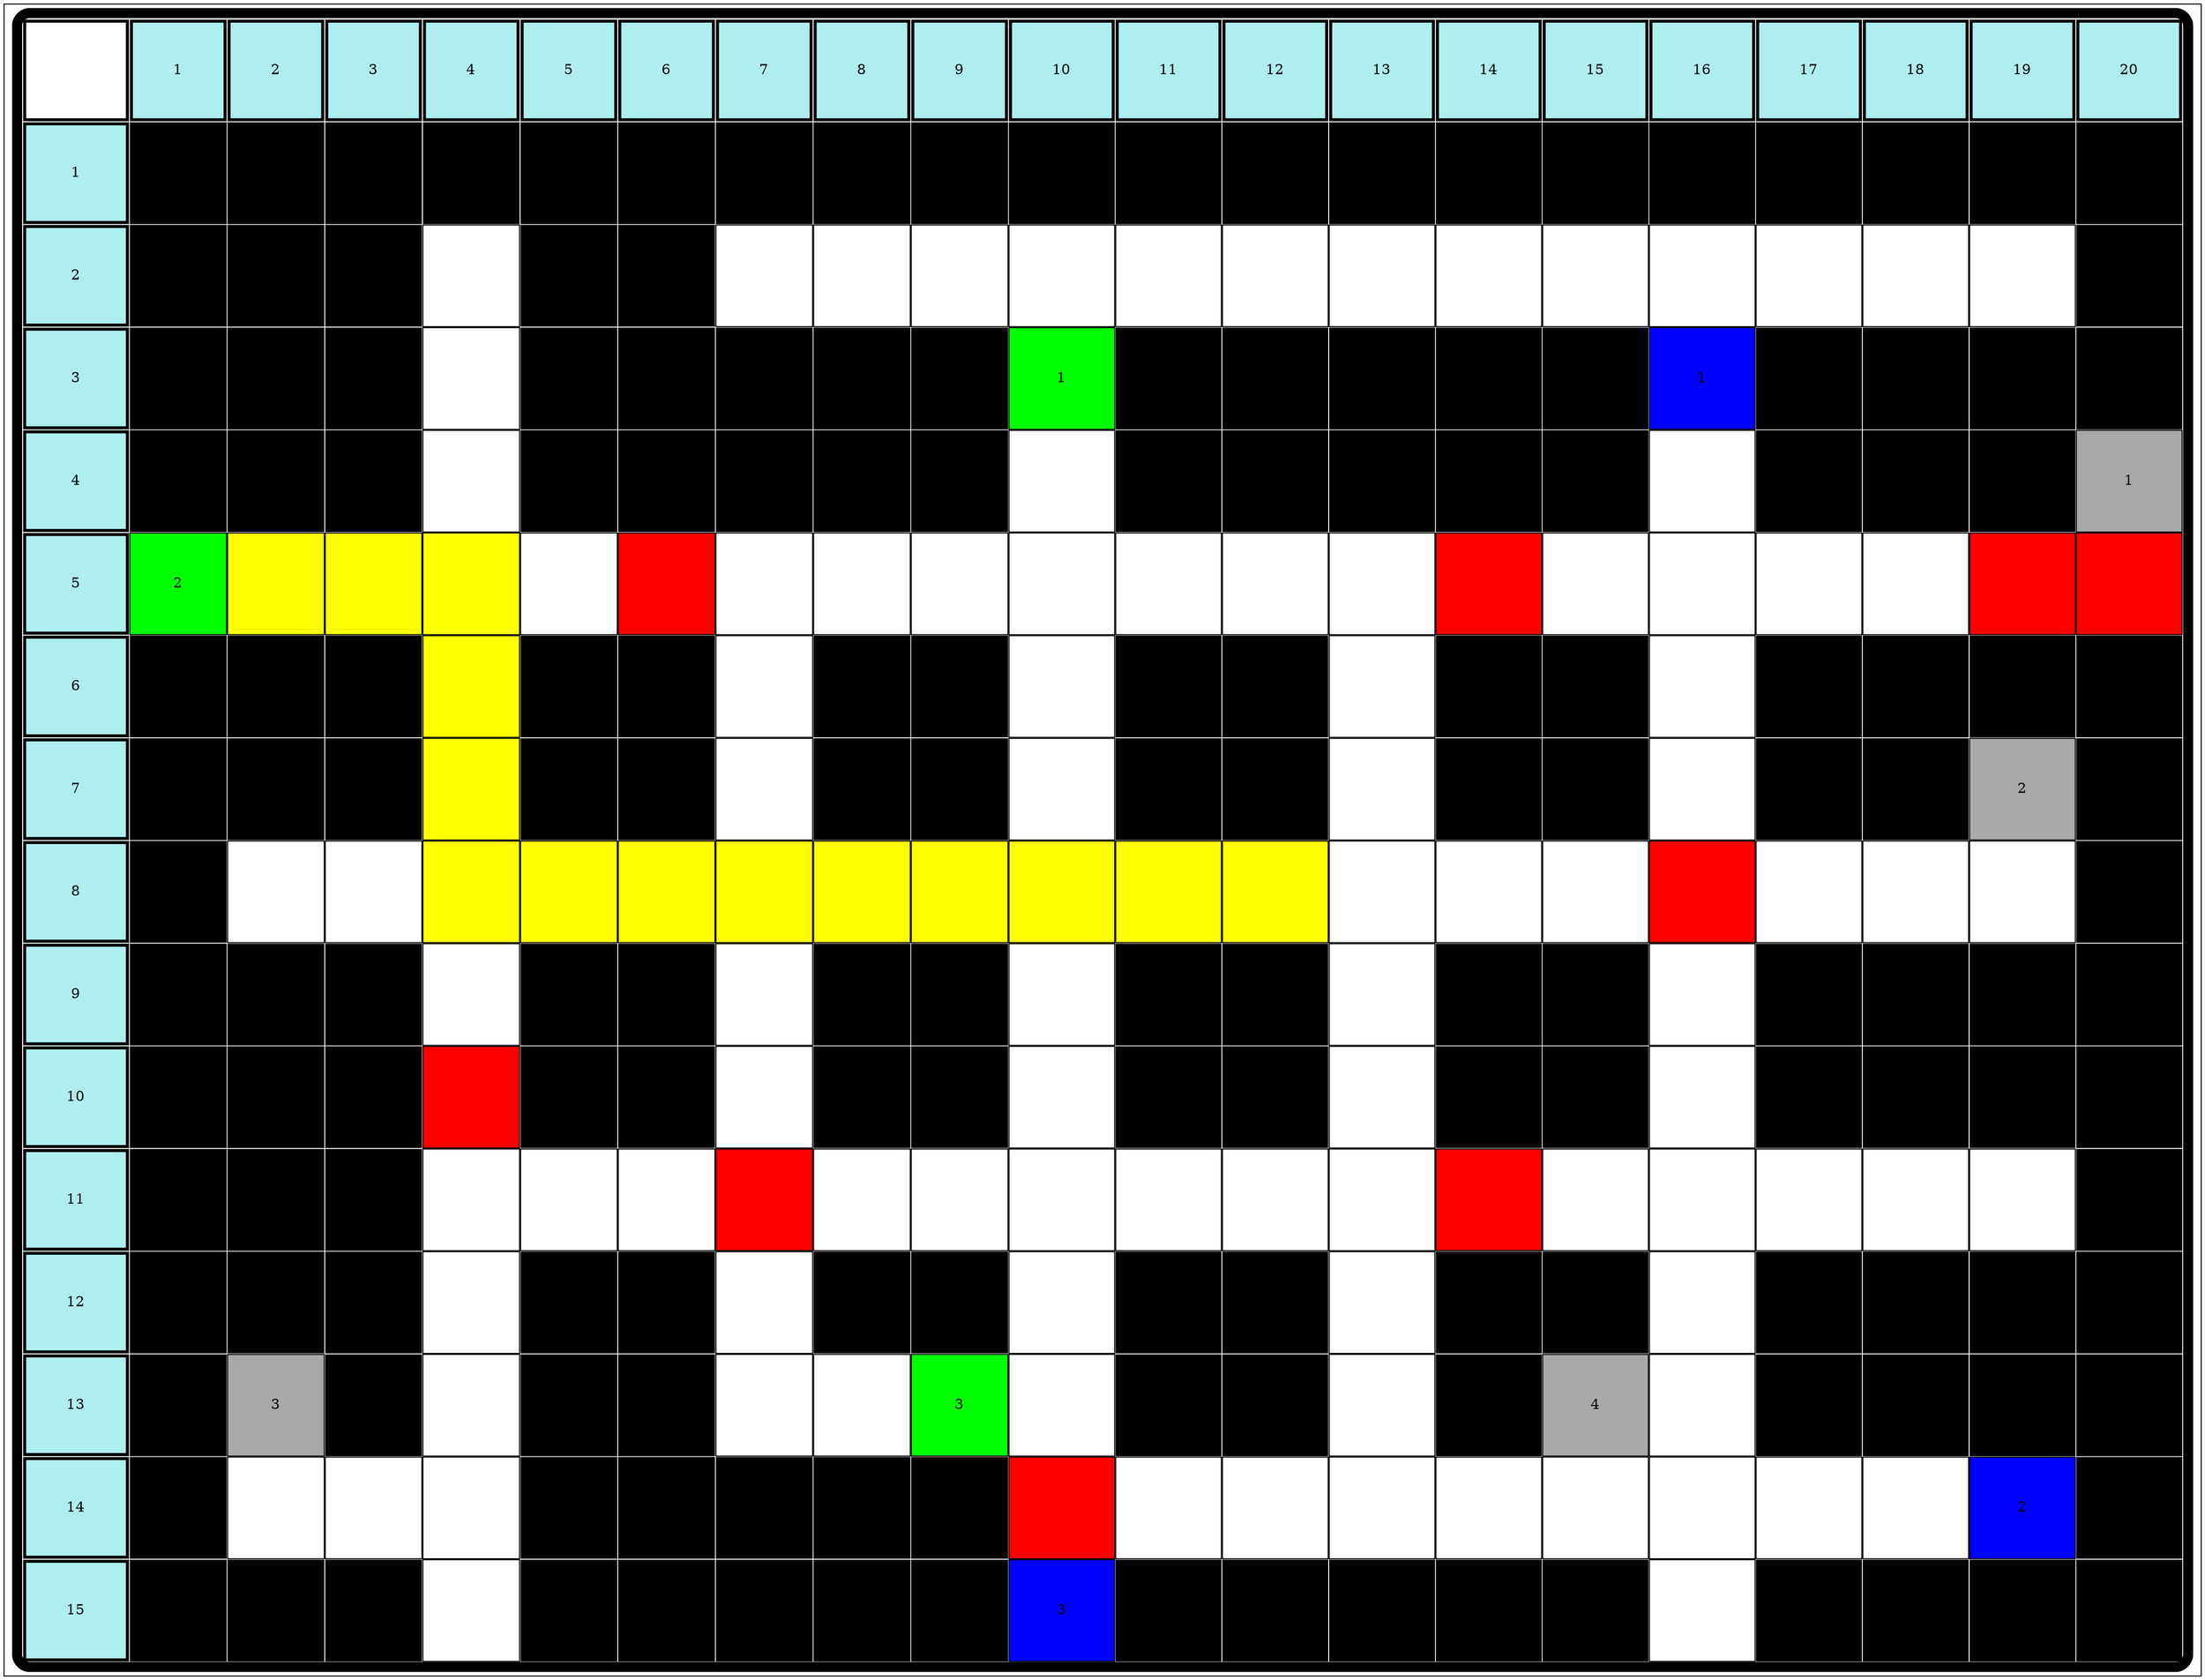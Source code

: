 graph 33 {
	tab [label=<<TABLE  border="10" cellspacing="1" cellpadding="40" style="rounded"><TR><TD border="3"  height="40"></TD><TD border="3"  height="40" bgcolor = "PaleTurquoise" >1</TD><TD border="3"  height="40" bgcolor = "PaleTurquoise" >2</TD><TD border="3"  height="40" bgcolor = "PaleTurquoise" >3</TD><TD border="3"  height="40" bgcolor = "PaleTurquoise" >4</TD><TD border="3"  height="40" bgcolor = "PaleTurquoise" >5</TD><TD border="3"  height="40" bgcolor = "PaleTurquoise" >6</TD><TD border="3"  height="40" bgcolor = "PaleTurquoise" >7</TD><TD border="3"  height="40" bgcolor = "PaleTurquoise" >8</TD><TD border="3"  height="40" bgcolor = "PaleTurquoise" >9</TD><TD border="3"  height="40" bgcolor = "PaleTurquoise" >10</TD><TD border="3"  height="40" bgcolor = "PaleTurquoise" >11</TD><TD border="3"  height="40" bgcolor = "PaleTurquoise" >12</TD><TD border="3"  height="40" bgcolor = "PaleTurquoise" >13</TD><TD border="3"  height="40" bgcolor = "PaleTurquoise" >14</TD><TD border="3"  height="40" bgcolor = "PaleTurquoise" >15</TD><TD border="3"  height="40" bgcolor = "PaleTurquoise" >16</TD><TD border="3"  height="40" bgcolor = "PaleTurquoise" >17</TD><TD border="3"  height="40" bgcolor = "PaleTurquoise" >18</TD><TD border="3"  height="40" bgcolor = "PaleTurquoise" >19</TD><TD border="3"  height="40" bgcolor = "PaleTurquoise" >20</TD></TR><TR><TD border="3"  height="40" bgcolor = "PaleTurquoise">1</TD><TD  border="3"  height="40" bgcolor="black"></TD><TD  border="3"  height="40" bgcolor="black"></TD><TD  border="3"  height="40" bgcolor="black"></TD><TD  border="3"  height="40" bgcolor="black"></TD><TD  border="3"  height="40" bgcolor="black"></TD><TD  border="3"  height="40" bgcolor="black"></TD><TD  border="3"  height="40" bgcolor="black"></TD><TD  border="3"  height="40" bgcolor="black"></TD><TD  border="3"  height="40" bgcolor="black"></TD><TD  border="3"  height="40" bgcolor="black"></TD><TD  border="3"  height="40" bgcolor="black"></TD><TD  border="3"  height="40" bgcolor="black"></TD><TD  border="3"  height="40" bgcolor="black"></TD><TD  border="3"  height="40" bgcolor="black"></TD><TD  border="3"  height="40" bgcolor="black"></TD><TD  border="3"  height="40" bgcolor="black"></TD><TD  border="3"  height="40" bgcolor="black"></TD><TD  border="3"  height="40" bgcolor="black"></TD><TD  border="3"  height="40" bgcolor="black"></TD><TD  border="3"  height="40" bgcolor="black"></TD></TR><TR><TD border="3"  height="40" bgcolor = "PaleTurquoise">2</TD><TD  border="3"  height="40" bgcolor="black"></TD><TD  border="3"  height="40" bgcolor="black"></TD><TD  border="3"  height="40" bgcolor="black"></TD><TD  border="1"  height="40" bgcolor="white"></TD><TD  border="3"  height="40" bgcolor="black"></TD><TD  border="3"  height="40" bgcolor="black"></TD><TD  border="1"  height="40" bgcolor="white"></TD><TD  border="1"  height="40" bgcolor="white"></TD><TD  border="1"  height="40" bgcolor="white"></TD><TD  border="1"  height="40" bgcolor="white"></TD><TD  border="1"  height="40" bgcolor="white"></TD><TD  border="1"  height="40" bgcolor="white"></TD><TD  border="1"  height="40" bgcolor="white"></TD><TD  border="1"  height="40" bgcolor="white"></TD><TD  border="1"  height="40" bgcolor="white"></TD><TD  border="1"  height="40" bgcolor="white"></TD><TD  border="1"  height="40" bgcolor="white"></TD><TD  border="1"  height="40" bgcolor="white"></TD><TD  border="1"  height="40" bgcolor="white"></TD><TD  border="3"  height="40" bgcolor="black"></TD></TR><TR><TD border="3"  height="40" bgcolor = "PaleTurquoise">3</TD><TD  border="3"  height="40" bgcolor="black"></TD><TD  border="3"  height="40" bgcolor="black"></TD><TD  border="3"  height="40" bgcolor="black"></TD><TD  border="1"  height="40" bgcolor="white"></TD><TD  border="3"  height="40" bgcolor="black"></TD><TD  border="3"  height="40" bgcolor="black"></TD><TD  border="3"  height="40" bgcolor="black"></TD><TD  border="3"  height="40" bgcolor="black"></TD><TD  border="3"  height="40" bgcolor="black"></TD><TD  border="1"  height="40" bgcolor="green">1</TD><TD  border="3"  height="40" bgcolor="black"></TD><TD  border="3"  height="40" bgcolor="black"></TD><TD  border="3"  height="40" bgcolor="black"></TD><TD  border="3"  height="40" bgcolor="black"></TD><TD  border="3"  height="40" bgcolor="black"></TD><TD  border="1"  height="40" bgcolor="blue">1</TD><TD  border="3"  height="40" bgcolor="black"></TD><TD  border="3"  height="40" bgcolor="black"></TD><TD  border="3"  height="40" bgcolor="black"></TD><TD  border="3"  height="40" bgcolor="black"></TD></TR><TR><TD border="3"  height="40" bgcolor = "PaleTurquoise">4</TD><TD  border="3"  height="40" bgcolor="black"></TD><TD  border="3"  height="40" bgcolor="black"></TD><TD  border="3"  height="40" bgcolor="black"></TD><TD  border="1"  height="40" bgcolor="white"></TD><TD  border="3"  height="40" bgcolor="black"></TD><TD  border="3"  height="40" bgcolor="black"></TD><TD  border="3"  height="40" bgcolor="black"></TD><TD  border="3"  height="40" bgcolor="black"></TD><TD  border="3"  height="40" bgcolor="black"></TD><TD  border="1"  height="40" bgcolor="white"></TD><TD  border="3"  height="40" bgcolor="black"></TD><TD  border="3"  height="40" bgcolor="black"></TD><TD  border="3"  height="40" bgcolor="black"></TD><TD  border="3"  height="40" bgcolor="black"></TD><TD  border="3"  height="40" bgcolor="black"></TD><TD  border="1"  height="40" bgcolor="white"></TD><TD  border="3"  height="40" bgcolor="black"></TD><TD  border="3"  height="40" bgcolor="black"></TD><TD  border="3"  height="40" bgcolor="black"></TD><TD  border="1"  height="40" bgcolor="darkgray">1</TD></TR><TR><TD border="3"  height="40" bgcolor = "PaleTurquoise">5</TD><TD  border="1"  height="40" bgcolor="green">2</TD><TD  border="1"  height="40" bgcolor="yellow"></TD><TD  border="1"  height="40" bgcolor="yellow"></TD><TD  border="1"  height="40" bgcolor="yellow"></TD><TD  border="1"  height="40" bgcolor="white"></TD><TD  border="1"  height="40" bgcolor="red"></TD><TD  border="1"  height="40" bgcolor="white"></TD><TD  border="1"  height="40" bgcolor="white"></TD><TD  border="1"  height="40" bgcolor="white"></TD><TD  border="1"  height="40" bgcolor="white"></TD><TD  border="1"  height="40" bgcolor="white"></TD><TD  border="1"  height="40" bgcolor="white"></TD><TD  border="1"  height="40" bgcolor="white"></TD><TD  border="1"  height="40" bgcolor="red"></TD><TD  border="1"  height="40" bgcolor="white"></TD><TD  border="1"  height="40" bgcolor="white"></TD><TD  border="1"  height="40" bgcolor="white"></TD><TD  border="1"  height="40" bgcolor="white"></TD><TD  border="1"  height="40" bgcolor="red"></TD><TD  border="1"  height="40" bgcolor="red"></TD></TR><TR><TD border="3"  height="40" bgcolor = "PaleTurquoise">6</TD><TD  border="3"  height="40" bgcolor="black"></TD><TD  border="3"  height="40" bgcolor="black"></TD><TD  border="3"  height="40" bgcolor="black"></TD><TD  border="1"  height="40" bgcolor="yellow"></TD><TD  border="3"  height="40" bgcolor="black"></TD><TD  border="3"  height="40" bgcolor="black"></TD><TD  border="1"  height="40" bgcolor="white"></TD><TD  border="3"  height="40" bgcolor="black"></TD><TD  border="3"  height="40" bgcolor="black"></TD><TD  border="1"  height="40" bgcolor="white"></TD><TD  border="3"  height="40" bgcolor="black"></TD><TD  border="3"  height="40" bgcolor="black"></TD><TD  border="1"  height="40" bgcolor="white"></TD><TD  border="3"  height="40" bgcolor="black"></TD><TD  border="3"  height="40" bgcolor="black"></TD><TD  border="1"  height="40" bgcolor="white"></TD><TD  border="3"  height="40" bgcolor="black"></TD><TD  border="3"  height="40" bgcolor="black"></TD><TD  border="3"  height="40" bgcolor="black"></TD><TD  border="3"  height="40" bgcolor="black"></TD></TR><TR><TD border="3"  height="40" bgcolor = "PaleTurquoise">7</TD><TD  border="3"  height="40" bgcolor="black"></TD><TD  border="3"  height="40" bgcolor="black"></TD><TD  border="3"  height="40" bgcolor="black"></TD><TD  border="1"  height="40" bgcolor="yellow"></TD><TD  border="3"  height="40" bgcolor="black"></TD><TD  border="3"  height="40" bgcolor="black"></TD><TD  border="1"  height="40" bgcolor="white"></TD><TD  border="3"  height="40" bgcolor="black"></TD><TD  border="3"  height="40" bgcolor="black"></TD><TD  border="1"  height="40" bgcolor="white"></TD><TD  border="3"  height="40" bgcolor="black"></TD><TD  border="3"  height="40" bgcolor="black"></TD><TD  border="1"  height="40" bgcolor="white"></TD><TD  border="3"  height="40" bgcolor="black"></TD><TD  border="3"  height="40" bgcolor="black"></TD><TD  border="1"  height="40" bgcolor="white"></TD><TD  border="3"  height="40" bgcolor="black"></TD><TD  border="3"  height="40" bgcolor="black"></TD><TD  border="1"  height="40" bgcolor="darkgray">2</TD><TD  border="3"  height="40" bgcolor="black"></TD></TR><TR><TD border="3"  height="40" bgcolor = "PaleTurquoise">8</TD><TD  border="3"  height="40" bgcolor="black"></TD><TD  border="1"  height="40" bgcolor="white"></TD><TD  border="1"  height="40" bgcolor="white"></TD><TD  border="1"  height="40" bgcolor="yellow"></TD><TD  border="1"  height="40" bgcolor="yellow"></TD><TD  border="1"  height="40" bgcolor="yellow"></TD><TD  border="1"  height="40" bgcolor="yellow"></TD><TD  border="1"  height="40" bgcolor="yellow"></TD><TD  border="1"  height="40" bgcolor="yellow"></TD><TD  border="1"  height="40" bgcolor="yellow"></TD><TD  border="1"  height="40" bgcolor="yellow"></TD><TD  border="1"  height="40" bgcolor="yellow"></TD><TD  border="1"  height="40" bgcolor="white"></TD><TD  border="1"  height="40" bgcolor="white"></TD><TD  border="1"  height="40" bgcolor="white"></TD><TD  border="1"  height="40" bgcolor="red"></TD><TD  border="1"  height="40" bgcolor="white"></TD><TD  border="1"  height="40" bgcolor="white"></TD><TD  border="1"  height="40" bgcolor="white"></TD><TD  border="3"  height="40" bgcolor="black"></TD></TR><TR><TD border="3"  height="40" bgcolor = "PaleTurquoise">9</TD><TD  border="3"  height="40" bgcolor="black"></TD><TD  border="3"  height="40" bgcolor="black"></TD><TD  border="3"  height="40" bgcolor="black"></TD><TD  border="1"  height="40" bgcolor="white"></TD><TD  border="3"  height="40" bgcolor="black"></TD><TD  border="3"  height="40" bgcolor="black"></TD><TD  border="1"  height="40" bgcolor="white"></TD><TD  border="3"  height="40" bgcolor="black"></TD><TD  border="3"  height="40" bgcolor="black"></TD><TD  border="1"  height="40" bgcolor="white"></TD><TD  border="3"  height="40" bgcolor="black"></TD><TD  border="3"  height="40" bgcolor="black"></TD><TD  border="1"  height="40" bgcolor="white"></TD><TD  border="3"  height="40" bgcolor="black"></TD><TD  border="3"  height="40" bgcolor="black"></TD><TD  border="1"  height="40" bgcolor="white"></TD><TD  border="3"  height="40" bgcolor="black"></TD><TD  border="3"  height="40" bgcolor="black"></TD><TD  border="3"  height="40" bgcolor="black"></TD><TD  border="3"  height="40" bgcolor="black"></TD></TR><TR><TD border="3"  height="40" bgcolor = "PaleTurquoise">10</TD><TD  border="3"  height="40" bgcolor="black"></TD><TD  border="3"  height="40" bgcolor="black"></TD><TD  border="3"  height="40" bgcolor="black"></TD><TD  border="1"  height="40" bgcolor="red"></TD><TD  border="3"  height="40" bgcolor="black"></TD><TD  border="3"  height="40" bgcolor="black"></TD><TD  border="1"  height="40" bgcolor="white"></TD><TD  border="3"  height="40" bgcolor="black"></TD><TD  border="3"  height="40" bgcolor="black"></TD><TD  border="1"  height="40" bgcolor="white"></TD><TD  border="3"  height="40" bgcolor="black"></TD><TD  border="3"  height="40" bgcolor="black"></TD><TD  border="1"  height="40" bgcolor="white"></TD><TD  border="3"  height="40" bgcolor="black"></TD><TD  border="3"  height="40" bgcolor="black"></TD><TD  border="1"  height="40" bgcolor="white"></TD><TD  border="3"  height="40" bgcolor="black"></TD><TD  border="3"  height="40" bgcolor="black"></TD><TD  border="3"  height="40" bgcolor="black"></TD><TD  border="3"  height="40" bgcolor="black"></TD></TR><TR><TD border="3"  height="40" bgcolor = "PaleTurquoise">11</TD><TD  border="3"  height="40" bgcolor="black"></TD><TD  border="3"  height="40" bgcolor="black"></TD><TD  border="3"  height="40" bgcolor="black"></TD><TD  border="1"  height="40" bgcolor="white"></TD><TD  border="1"  height="40" bgcolor="white"></TD><TD  border="1"  height="40" bgcolor="white"></TD><TD  border="1"  height="40" bgcolor="red"></TD><TD  border="1"  height="40" bgcolor="white"></TD><TD  border="1"  height="40" bgcolor="white"></TD><TD  border="1"  height="40" bgcolor="white"></TD><TD  border="1"  height="40" bgcolor="white"></TD><TD  border="1"  height="40" bgcolor="white"></TD><TD  border="1"  height="40" bgcolor="white"></TD><TD  border="1"  height="40" bgcolor="red"></TD><TD  border="1"  height="40" bgcolor="white"></TD><TD  border="1"  height="40" bgcolor="white"></TD><TD  border="1"  height="40" bgcolor="white"></TD><TD  border="1"  height="40" bgcolor="white"></TD><TD  border="1"  height="40" bgcolor="white"></TD><TD  border="3"  height="40" bgcolor="black"></TD></TR><TR><TD border="3"  height="40" bgcolor = "PaleTurquoise">12</TD><TD  border="3"  height="40" bgcolor="black"></TD><TD  border="3"  height="40" bgcolor="black"></TD><TD  border="3"  height="40" bgcolor="black"></TD><TD  border="1"  height="40" bgcolor="white"></TD><TD  border="3"  height="40" bgcolor="black"></TD><TD  border="3"  height="40" bgcolor="black"></TD><TD  border="1"  height="40" bgcolor="white"></TD><TD  border="3"  height="40" bgcolor="black"></TD><TD  border="3"  height="40" bgcolor="black"></TD><TD  border="1"  height="40" bgcolor="white"></TD><TD  border="3"  height="40" bgcolor="black"></TD><TD  border="3"  height="40" bgcolor="black"></TD><TD  border="1"  height="40" bgcolor="white"></TD><TD  border="3"  height="40" bgcolor="black"></TD><TD  border="3"  height="40" bgcolor="black"></TD><TD  border="1"  height="40" bgcolor="white"></TD><TD  border="3"  height="40" bgcolor="black"></TD><TD  border="3"  height="40" bgcolor="black"></TD><TD  border="3"  height="40" bgcolor="black"></TD><TD  border="3"  height="40" bgcolor="black"></TD></TR><TR><TD border="3"  height="40" bgcolor = "PaleTurquoise">13</TD><TD  border="3"  height="40" bgcolor="black"></TD><TD  border="1"  height="40" bgcolor="darkgray">3</TD><TD  border="3"  height="40" bgcolor="black"></TD><TD  border="1"  height="40" bgcolor="white"></TD><TD  border="3"  height="40" bgcolor="black"></TD><TD  border="3"  height="40" bgcolor="black"></TD><TD  border="1"  height="40" bgcolor="white"></TD><TD  border="1"  height="40" bgcolor="white"></TD><TD  border="1"  height="40" bgcolor="green">3</TD><TD  border="1"  height="40" bgcolor="white"></TD><TD  border="3"  height="40" bgcolor="black"></TD><TD  border="3"  height="40" bgcolor="black"></TD><TD  border="1"  height="40" bgcolor="white"></TD><TD  border="3"  height="40" bgcolor="black"></TD><TD  border="1"  height="40" bgcolor="darkgray">4</TD><TD  border="1"  height="40" bgcolor="white"></TD><TD  border="3"  height="40" bgcolor="black"></TD><TD  border="3"  height="40" bgcolor="black"></TD><TD  border="3"  height="40" bgcolor="black"></TD><TD  border="3"  height="40" bgcolor="black"></TD></TR><TR><TD border="3"  height="40" bgcolor = "PaleTurquoise">14</TD><TD  border="3"  height="40" bgcolor="black"></TD><TD  border="1"  height="40" bgcolor="white"></TD><TD  border="1"  height="40" bgcolor="white"></TD><TD  border="1"  height="40" bgcolor="white"></TD><TD  border="3"  height="40" bgcolor="black"></TD><TD  border="3"  height="40" bgcolor="black"></TD><TD  border="3"  height="40" bgcolor="black"></TD><TD  border="3"  height="40" bgcolor="black"></TD><TD  border="3"  height="40" bgcolor="black"></TD><TD  border="1"  height="40" bgcolor="red"></TD><TD  border="1"  height="40" bgcolor="white"></TD><TD  border="1"  height="40" bgcolor="white"></TD><TD  border="1"  height="40" bgcolor="white"></TD><TD  border="1"  height="40" bgcolor="white"></TD><TD  border="1"  height="40" bgcolor="white"></TD><TD  border="1"  height="40" bgcolor="white"></TD><TD  border="1"  height="40" bgcolor="white"></TD><TD  border="1"  height="40" bgcolor="white"></TD><TD  border="1"  height="40" bgcolor="blue">2</TD><TD  border="3"  height="40" bgcolor="black"></TD></TR><TR><TD border="3"  height="40" bgcolor = "PaleTurquoise">15</TD><TD  border="3"  height="40" bgcolor="black"></TD><TD  border="3"  height="40" bgcolor="black"></TD><TD  border="3"  height="40" bgcolor="black"></TD><TD  border="1"  height="40" bgcolor="white"></TD><TD  border="3"  height="40" bgcolor="black"></TD><TD  border="3"  height="40" bgcolor="black"></TD><TD  border="3"  height="40" bgcolor="black"></TD><TD  border="3"  height="40" bgcolor="black"></TD><TD  border="3"  height="40" bgcolor="black"></TD><TD  border="1"  height="40" bgcolor="blue">3</TD><TD  border="3"  height="40" bgcolor="black"></TD><TD  border="3"  height="40" bgcolor="black"></TD><TD  border="3"  height="40" bgcolor="black"></TD><TD  border="3"  height="40" bgcolor="black"></TD><TD  border="3"  height="40" bgcolor="black"></TD><TD  border="1"  height="40" bgcolor="white"></TD><TD  border="3"  height="40" bgcolor="black"></TD><TD  border="3"  height="40" bgcolor="black"></TD><TD  border="3"  height="40" bgcolor="black"></TD><TD  border="3"  height="40" bgcolor="black"></TD></TR></TABLE>> shape=rect]
}
